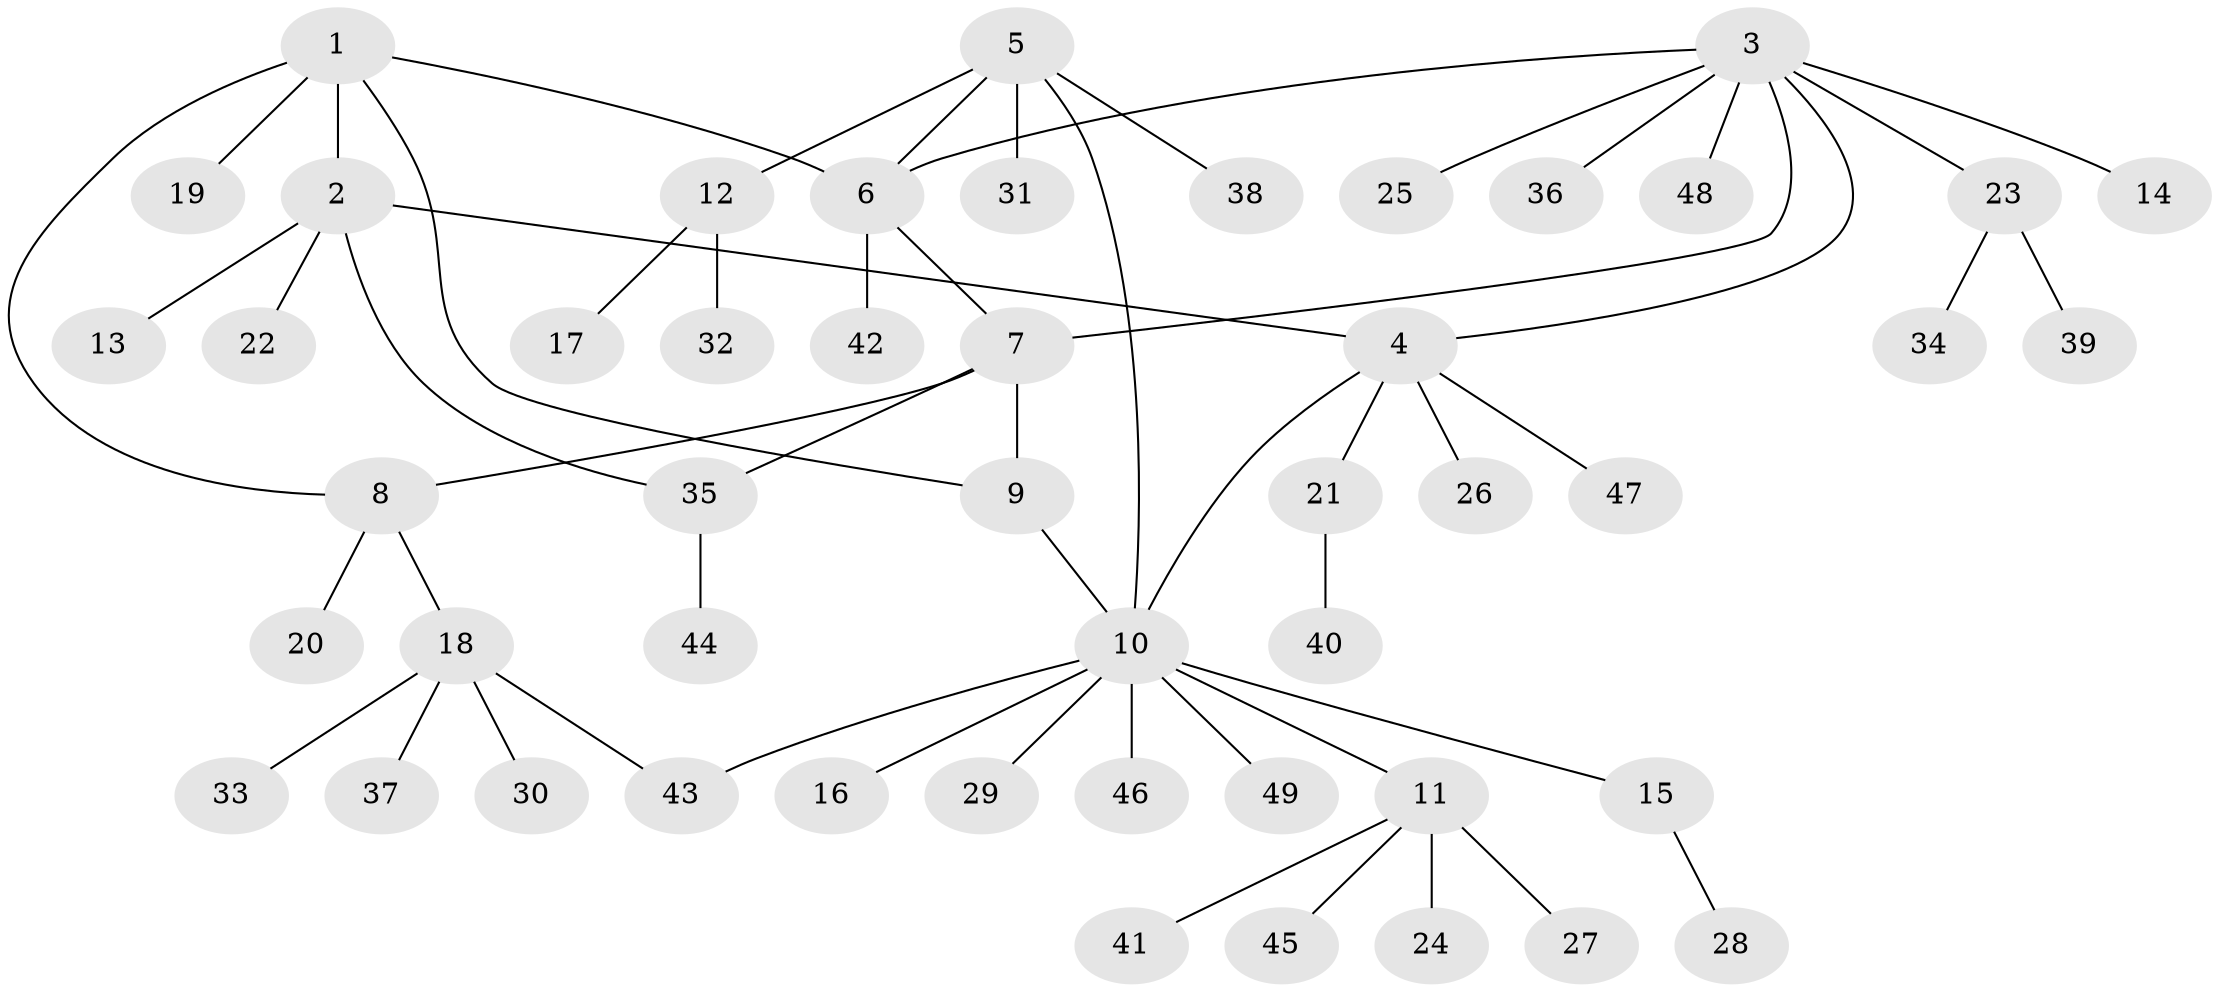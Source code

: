 // Generated by graph-tools (version 1.1) at 2025/55/03/09/25 04:55:07]
// undirected, 49 vertices, 56 edges
graph export_dot {
graph [start="1"]
  node [color=gray90,style=filled];
  1;
  2;
  3;
  4;
  5;
  6;
  7;
  8;
  9;
  10;
  11;
  12;
  13;
  14;
  15;
  16;
  17;
  18;
  19;
  20;
  21;
  22;
  23;
  24;
  25;
  26;
  27;
  28;
  29;
  30;
  31;
  32;
  33;
  34;
  35;
  36;
  37;
  38;
  39;
  40;
  41;
  42;
  43;
  44;
  45;
  46;
  47;
  48;
  49;
  1 -- 2;
  1 -- 6;
  1 -- 8;
  1 -- 9;
  1 -- 19;
  2 -- 4;
  2 -- 13;
  2 -- 22;
  2 -- 35;
  3 -- 4;
  3 -- 6;
  3 -- 7;
  3 -- 14;
  3 -- 23;
  3 -- 25;
  3 -- 36;
  3 -- 48;
  4 -- 10;
  4 -- 21;
  4 -- 26;
  4 -- 47;
  5 -- 6;
  5 -- 10;
  5 -- 12;
  5 -- 31;
  5 -- 38;
  6 -- 7;
  6 -- 42;
  7 -- 8;
  7 -- 9;
  7 -- 35;
  8 -- 18;
  8 -- 20;
  9 -- 10;
  10 -- 11;
  10 -- 15;
  10 -- 16;
  10 -- 29;
  10 -- 43;
  10 -- 46;
  10 -- 49;
  11 -- 24;
  11 -- 27;
  11 -- 41;
  11 -- 45;
  12 -- 17;
  12 -- 32;
  15 -- 28;
  18 -- 30;
  18 -- 33;
  18 -- 37;
  18 -- 43;
  21 -- 40;
  23 -- 34;
  23 -- 39;
  35 -- 44;
}

